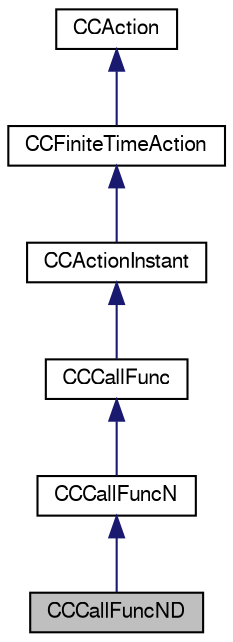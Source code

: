 digraph G
{
  bgcolor="transparent";
  edge [fontname="FreeSans",fontsize="10",labelfontname="FreeSans",labelfontsize="10"];
  node [fontname="FreeSans",fontsize="10",shape=record];
  Node1 [label="CCCallFuncND",height=0.2,width=0.4,color="black", fillcolor="grey75", style="filled" fontcolor="black"];
  Node2 -> Node1 [dir="back",color="midnightblue",fontsize="10",style="solid",fontname="FreeSans"];
  Node2 [label="CCCallFuncN",height=0.2,width=0.4,color="black",URL="$interface_c_c_call_func_n.html"];
  Node3 -> Node2 [dir="back",color="midnightblue",fontsize="10",style="solid",fontname="FreeSans"];
  Node3 [label="CCCallFunc",height=0.2,width=0.4,color="black",URL="$interface_c_c_call_func.html"];
  Node4 -> Node3 [dir="back",color="midnightblue",fontsize="10",style="solid",fontname="FreeSans"];
  Node4 [label="CCActionInstant",height=0.2,width=0.4,color="black",URL="$interface_c_c_action_instant.html"];
  Node5 -> Node4 [dir="back",color="midnightblue",fontsize="10",style="solid",fontname="FreeSans"];
  Node5 [label="CCFiniteTimeAction",height=0.2,width=0.4,color="black",URL="$interface_c_c_finite_time_action.html"];
  Node6 -> Node5 [dir="back",color="midnightblue",fontsize="10",style="solid",fontname="FreeSans"];
  Node6 [label="CCAction",height=0.2,width=0.4,color="black",URL="$interface_c_c_action.html"];
}
